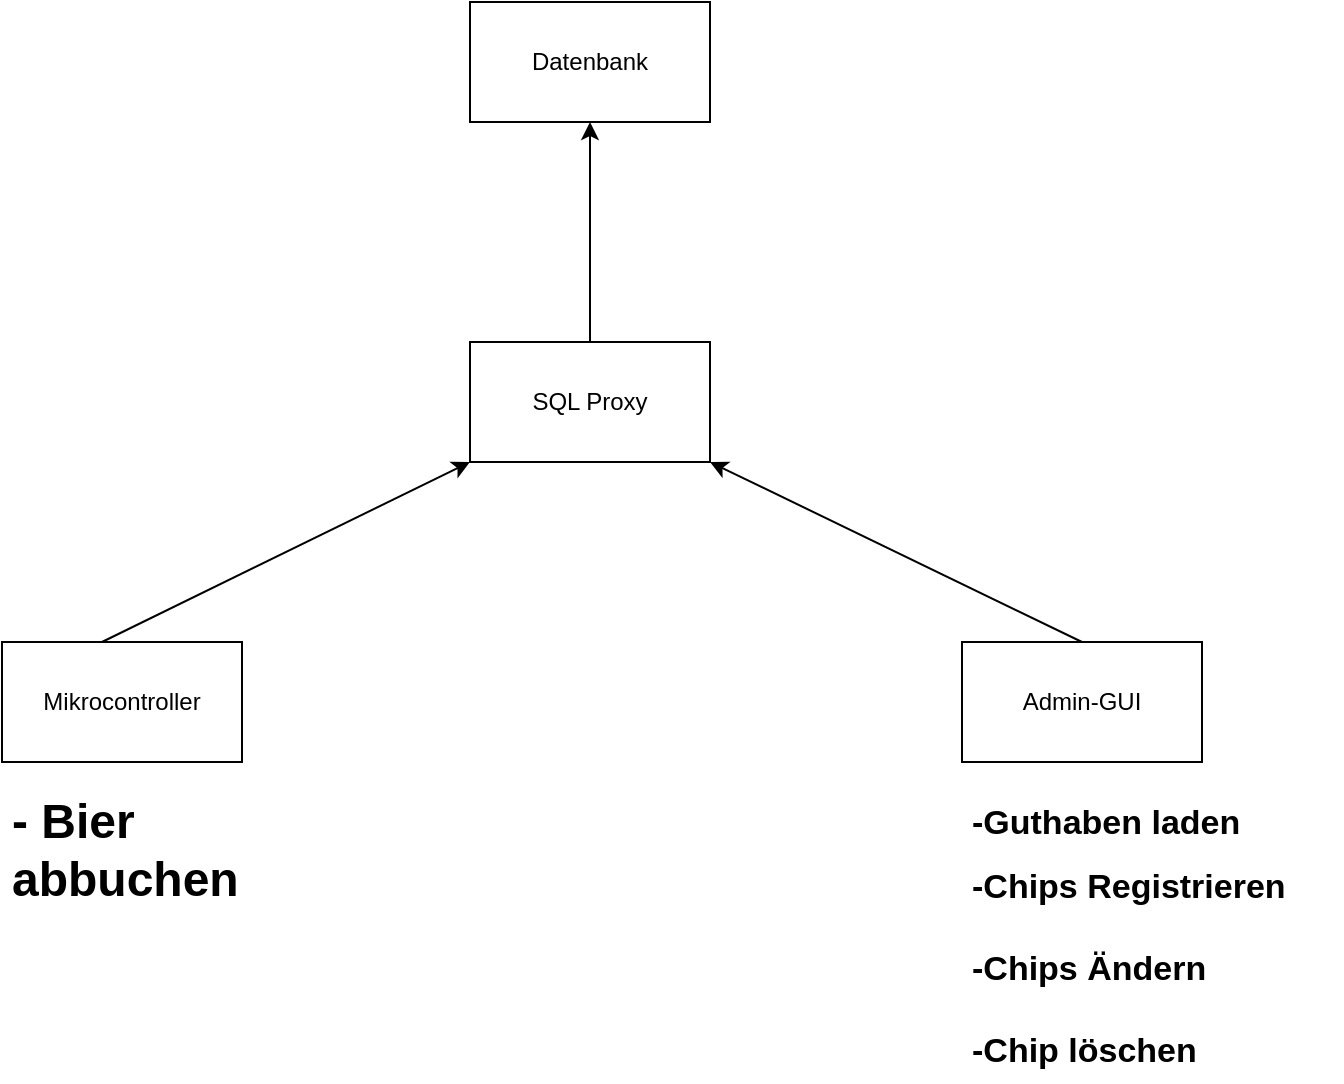 <mxfile version="13.7.9" type="device"><diagram id="iv_BmAcru1SyntM_S8ZK" name="Page-1"><mxGraphModel dx="1422" dy="822" grid="1" gridSize="10" guides="1" tooltips="1" connect="1" arrows="1" fold="1" page="1" pageScale="1" pageWidth="827" pageHeight="1169" math="0" shadow="0"><root><mxCell id="0"/><mxCell id="1" parent="0"/><mxCell id="5KYJc_KbGvMZ2TyOPIva-1" value="Datenbank" style="rounded=0;whiteSpace=wrap;html=1;" vertex="1" parent="1"><mxGeometry x="354" y="100" width="120" height="60" as="geometry"/></mxCell><mxCell id="5KYJc_KbGvMZ2TyOPIva-2" value="SQL Proxy" style="rounded=0;whiteSpace=wrap;html=1;" vertex="1" parent="1"><mxGeometry x="354" y="270" width="120" height="60" as="geometry"/></mxCell><mxCell id="5KYJc_KbGvMZ2TyOPIva-3" value="Mikrocontroller" style="rounded=0;whiteSpace=wrap;html=1;" vertex="1" parent="1"><mxGeometry x="120" y="420" width="120" height="60" as="geometry"/></mxCell><mxCell id="5KYJc_KbGvMZ2TyOPIva-5" value="" style="endArrow=classic;html=1;entryX=0;entryY=1;entryDx=0;entryDy=0;" edge="1" parent="1" target="5KYJc_KbGvMZ2TyOPIva-2"><mxGeometry width="50" height="50" relative="1" as="geometry"><mxPoint x="170" y="420" as="sourcePoint"/><mxPoint x="220" y="370" as="targetPoint"/></mxGeometry></mxCell><mxCell id="5KYJc_KbGvMZ2TyOPIva-6" value="Admin-GUI" style="rounded=0;whiteSpace=wrap;html=1;" vertex="1" parent="1"><mxGeometry x="600" y="420" width="120" height="60" as="geometry"/></mxCell><mxCell id="5KYJc_KbGvMZ2TyOPIva-7" value="" style="endArrow=classic;html=1;entryX=1;entryY=1;entryDx=0;entryDy=0;exitX=0.5;exitY=0;exitDx=0;exitDy=0;" edge="1" parent="1" source="5KYJc_KbGvMZ2TyOPIva-6" target="5KYJc_KbGvMZ2TyOPIva-2"><mxGeometry width="50" height="50" relative="1" as="geometry"><mxPoint x="390" y="450" as="sourcePoint"/><mxPoint x="440" y="400" as="targetPoint"/></mxGeometry></mxCell><mxCell id="5KYJc_KbGvMZ2TyOPIva-9" value="&lt;h1&gt;- Bier abbuchen&amp;nbsp;&lt;/h1&gt;" style="text;html=1;strokeColor=none;fillColor=none;spacing=5;spacingTop=-20;whiteSpace=wrap;overflow=hidden;rounded=0;" vertex="1" parent="1"><mxGeometry x="120" y="490" width="190" height="120" as="geometry"/></mxCell><mxCell id="5KYJc_KbGvMZ2TyOPIva-10" value="&lt;h1 style=&quot;font-size: 17px&quot;&gt;&lt;font style=&quot;font-size: 17px&quot;&gt;-Guthaben laden&lt;/font&gt;&lt;/h1&gt;&lt;div style=&quot;font-size: 17px&quot;&gt;&lt;font style=&quot;font-size: 17px&quot;&gt;&lt;b&gt;-Chips Registrieren&lt;/b&gt;&lt;/font&gt;&lt;/div&gt;&lt;div style=&quot;font-size: 17px&quot;&gt;&lt;font style=&quot;font-size: 17px&quot;&gt;&lt;b&gt;&lt;br&gt;&lt;/b&gt;&lt;/font&gt;&lt;/div&gt;&lt;div style=&quot;font-size: 17px&quot;&gt;&lt;font style=&quot;font-size: 17px&quot;&gt;&lt;b&gt;-Chips Ändern&lt;/b&gt;&lt;/font&gt;&lt;/div&gt;&lt;div style=&quot;font-size: 17px&quot;&gt;&lt;font style=&quot;font-size: 17px&quot;&gt;&lt;b&gt;&lt;br&gt;&lt;/b&gt;&lt;/font&gt;&lt;/div&gt;&lt;div style=&quot;font-size: 17px&quot;&gt;&lt;font style=&quot;font-size: 17px&quot;&gt;&lt;b&gt;-Chip löschen&lt;/b&gt;&lt;/font&gt;&lt;/div&gt;&lt;div style=&quot;font-size: 17px&quot;&gt;&lt;font style=&quot;font-size: 17px&quot;&gt;&lt;b&gt;&lt;br&gt;&lt;/b&gt;&lt;/font&gt;&lt;/div&gt;" style="text;html=1;strokeColor=none;fillColor=none;spacing=5;spacingTop=-20;whiteSpace=wrap;overflow=hidden;rounded=0;" vertex="1" parent="1"><mxGeometry x="600" y="500" width="190" height="140" as="geometry"/></mxCell><mxCell id="5KYJc_KbGvMZ2TyOPIva-11" value="" style="endArrow=classic;html=1;exitX=0.5;exitY=0;exitDx=0;exitDy=0;entryX=0.5;entryY=1;entryDx=0;entryDy=0;" edge="1" parent="1" source="5KYJc_KbGvMZ2TyOPIva-2" target="5KYJc_KbGvMZ2TyOPIva-1"><mxGeometry width="50" height="50" relative="1" as="geometry"><mxPoint x="580" y="200" as="sourcePoint"/><mxPoint x="630" y="150" as="targetPoint"/></mxGeometry></mxCell></root></mxGraphModel></diagram></mxfile>